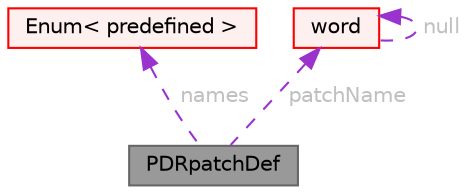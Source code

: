 digraph "PDRpatchDef"
{
 // LATEX_PDF_SIZE
  bgcolor="transparent";
  edge [fontname=Helvetica,fontsize=10,labelfontname=Helvetica,labelfontsize=10];
  node [fontname=Helvetica,fontsize=10,shape=box,height=0.2,width=0.4];
  Node1 [id="Node000001",label="PDRpatchDef",height=0.2,width=0.4,color="gray40", fillcolor="grey60", style="filled", fontcolor="black",tooltip="Bookkeeping for patch definitions."];
  Node2 -> Node1 [id="edge1_Node000001_Node000002",dir="back",color="darkorchid3",style="dashed",tooltip=" ",label=" names",fontcolor="grey" ];
  Node2 [id="Node000002",label="Enum\< predefined \>",height=0.2,width=0.4,color="red", fillcolor="#FFF0F0", style="filled",URL="$classFoam_1_1Enum.html",tooltip=" "];
  Node4 -> Node1 [id="edge2_Node000001_Node000004",dir="back",color="darkorchid3",style="dashed",tooltip=" ",label=" patchName",fontcolor="grey" ];
  Node4 [id="Node000004",label="word",height=0.2,width=0.4,color="red", fillcolor="#FFF0F0", style="filled",URL="$classFoam_1_1word.html",tooltip="A class for handling words, derived from Foam::string."];
  Node4 -> Node4 [id="edge3_Node000004_Node000004",dir="back",color="darkorchid3",style="dashed",tooltip=" ",label=" null",fontcolor="grey" ];
}
